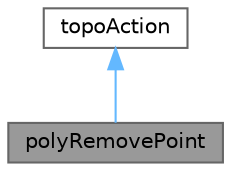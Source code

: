 digraph "polyRemovePoint"
{
 // LATEX_PDF_SIZE
  bgcolor="transparent";
  edge [fontname=Helvetica,fontsize=10,labelfontname=Helvetica,labelfontsize=10];
  node [fontname=Helvetica,fontsize=10,shape=box,height=0.2,width=0.4];
  Node1 [id="Node000001",label="polyRemovePoint",height=0.2,width=0.4,color="gray40", fillcolor="grey60", style="filled", fontcolor="black",tooltip="Class containing data for point removal."];
  Node2 -> Node1 [id="edge1_Node000001_Node000002",dir="back",color="steelblue1",style="solid",tooltip=" "];
  Node2 [id="Node000002",label="topoAction",height=0.2,width=0.4,color="gray40", fillcolor="white", style="filled",URL="$classFoam_1_1topoAction.html",tooltip="A virtual base class for topological actions."];
}
